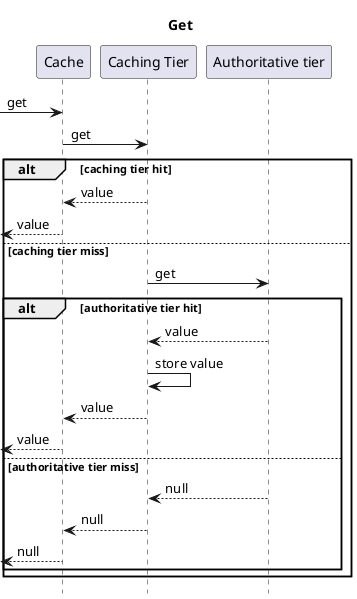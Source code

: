 @startuml

title Get
hide footbox

participant Cache
participant "Caching Tier" as C
participant "Authoritative tier" as A

-> Cache: get
Cache -> C: get
alt caching tier hit
Cache <-- C: value
<-- Cache: value
else caching tier miss
  C -> A: get
  alt authoritative tier hit
    C <-- A: value
    C -> C: store value
    Cache <-- C: value
    <-- Cache: value
  else authoritative tier miss
    C <-- A: null
    Cache <-- C: null
    <-- Cache: null
  end
end
@enduml
